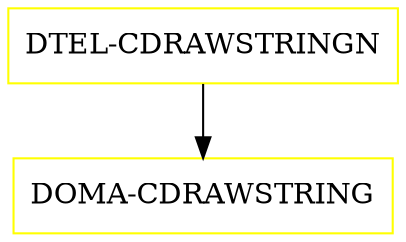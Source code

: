 digraph G {
  "DTEL-CDRAWSTRINGN" [shape=box,color=yellow];
  "DOMA-CDRAWSTRING" [shape=box,color=yellow,URL="./DOMA_CDRAWSTRING.html"];
  "DTEL-CDRAWSTRINGN" -> "DOMA-CDRAWSTRING";
}

